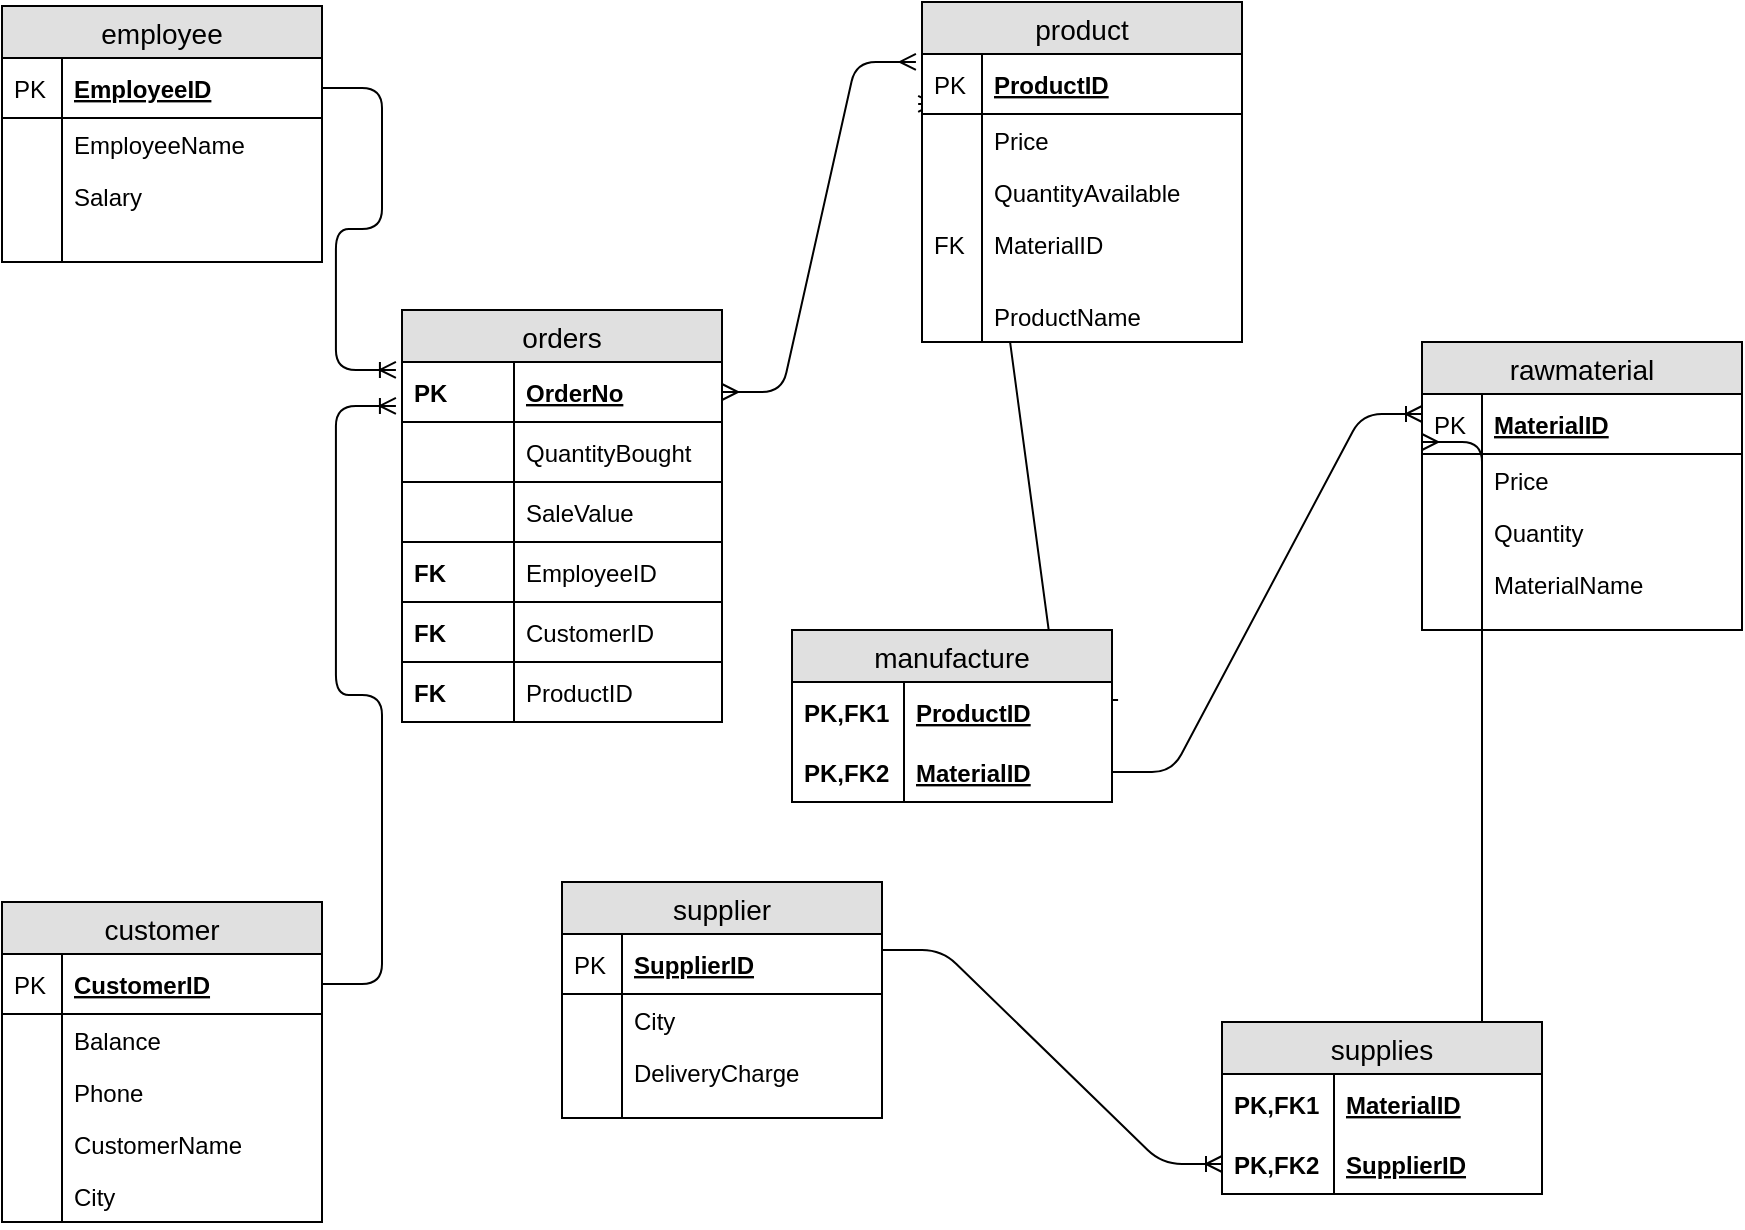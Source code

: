 <mxfile version="12.9.6" type="device"><diagram id="uD9Rf4A0t_KP9o5dCsFE" name="Page-1"><mxGraphModel dx="1038" dy="1652" grid="1" gridSize="10" guides="1" tooltips="1" connect="1" arrows="1" fold="1" page="1" pageScale="1" pageWidth="850" pageHeight="1100" math="0" shadow="0"><root><mxCell id="0"/><mxCell id="1" parent="0"/><mxCell id="gaAAFqohnEp9S6XGgNXa-100" value="" style="edgeStyle=entityRelationEdgeStyle;fontSize=12;html=1;endArrow=ERoneToMany;strokeWidth=1;exitX=1;exitY=0.5;exitDx=0;exitDy=0;entryX=-0.019;entryY=0.133;entryDx=0;entryDy=0;entryPerimeter=0;" parent="1" source="gaAAFqohnEp9S6XGgNXa-2" target="gaAAFqohnEp9S6XGgNXa-96" edge="1"><mxGeometry width="100" height="100" relative="1" as="geometry"><mxPoint x="30" y="273" as="sourcePoint"/><mxPoint x="160" y="211" as="targetPoint"/></mxGeometry></mxCell><mxCell id="gaAAFqohnEp9S6XGgNXa-101" value="" style="edgeStyle=entityRelationEdgeStyle;fontSize=12;html=1;endArrow=ERoneToMany;strokeWidth=1;entryX=-0.019;entryY=0.733;entryDx=0;entryDy=0;exitX=1;exitY=0.5;exitDx=0;exitDy=0;entryPerimeter=0;" parent="1" source="gaAAFqohnEp9S6XGgNXa-13" target="gaAAFqohnEp9S6XGgNXa-96" edge="1"><mxGeometry width="100" height="100" relative="1" as="geometry"><mxPoint x="50" y="366" as="sourcePoint"/><mxPoint x="160" y="241" as="targetPoint"/></mxGeometry></mxCell><mxCell id="gaAAFqohnEp9S6XGgNXa-12" value="customer" style="swimlane;fontStyle=0;childLayout=stackLayout;horizontal=1;startSize=26;fillColor=#e0e0e0;horizontalStack=0;resizeParent=1;resizeParentMax=0;resizeLast=0;collapsible=1;marginBottom=0;swimlaneFillColor=#ffffff;align=center;fontSize=14;" parent="1" vertex="1"><mxGeometry x="30" y="420" width="160" height="160" as="geometry"/></mxCell><mxCell id="gaAAFqohnEp9S6XGgNXa-13" value="CustomerID" style="shape=partialRectangle;top=0;left=0;right=0;bottom=1;align=left;verticalAlign=middle;fillColor=none;spacingLeft=34;spacingRight=4;overflow=hidden;rotatable=0;points=[[0,0.5],[1,0.5]];portConstraint=eastwest;dropTarget=0;fontStyle=5;fontSize=12;" parent="gaAAFqohnEp9S6XGgNXa-12" vertex="1"><mxGeometry y="26" width="160" height="30" as="geometry"/></mxCell><mxCell id="gaAAFqohnEp9S6XGgNXa-14" value="PK" style="shape=partialRectangle;top=0;left=0;bottom=0;fillColor=none;align=left;verticalAlign=middle;spacingLeft=4;spacingRight=4;overflow=hidden;rotatable=0;points=[];portConstraint=eastwest;part=1;fontSize=12;" parent="gaAAFqohnEp9S6XGgNXa-13" vertex="1" connectable="0"><mxGeometry width="30" height="30" as="geometry"/></mxCell><mxCell id="gaAAFqohnEp9S6XGgNXa-15" value="Balance" style="shape=partialRectangle;top=0;left=0;right=0;bottom=0;align=left;verticalAlign=top;fillColor=none;spacingLeft=34;spacingRight=4;overflow=hidden;rotatable=0;points=[[0,0.5],[1,0.5]];portConstraint=eastwest;dropTarget=0;fontSize=12;" parent="gaAAFqohnEp9S6XGgNXa-12" vertex="1"><mxGeometry y="56" width="160" height="26" as="geometry"/></mxCell><mxCell id="gaAAFqohnEp9S6XGgNXa-16" value="" style="shape=partialRectangle;top=0;left=0;bottom=0;fillColor=none;align=left;verticalAlign=top;spacingLeft=4;spacingRight=4;overflow=hidden;rotatable=0;points=[];portConstraint=eastwest;part=1;fontSize=12;" parent="gaAAFqohnEp9S6XGgNXa-15" vertex="1" connectable="0"><mxGeometry width="30" height="26" as="geometry"/></mxCell><mxCell id="gaAAFqohnEp9S6XGgNXa-17" value="Phone" style="shape=partialRectangle;top=0;left=0;right=0;bottom=0;align=left;verticalAlign=top;fillColor=none;spacingLeft=34;spacingRight=4;overflow=hidden;rotatable=0;points=[[0,0.5],[1,0.5]];portConstraint=eastwest;dropTarget=0;fontSize=12;" parent="gaAAFqohnEp9S6XGgNXa-12" vertex="1"><mxGeometry y="82" width="160" height="26" as="geometry"/></mxCell><mxCell id="gaAAFqohnEp9S6XGgNXa-18" value="" style="shape=partialRectangle;top=0;left=0;bottom=0;fillColor=none;align=left;verticalAlign=top;spacingLeft=4;spacingRight=4;overflow=hidden;rotatable=0;points=[];portConstraint=eastwest;part=1;fontSize=12;" parent="gaAAFqohnEp9S6XGgNXa-17" vertex="1" connectable="0"><mxGeometry width="30" height="26" as="geometry"/></mxCell><mxCell id="gaAAFqohnEp9S6XGgNXa-19" value="CustomerName" style="shape=partialRectangle;top=0;left=0;right=0;bottom=0;align=left;verticalAlign=top;fillColor=none;spacingLeft=34;spacingRight=4;overflow=hidden;rotatable=0;points=[[0,0.5],[1,0.5]];portConstraint=eastwest;dropTarget=0;fontSize=12;" parent="gaAAFqohnEp9S6XGgNXa-12" vertex="1"><mxGeometry y="108" width="160" height="26" as="geometry"/></mxCell><mxCell id="gaAAFqohnEp9S6XGgNXa-20" value="" style="shape=partialRectangle;top=0;left=0;bottom=0;fillColor=none;align=left;verticalAlign=top;spacingLeft=4;spacingRight=4;overflow=hidden;rotatable=0;points=[];portConstraint=eastwest;part=1;fontSize=12;" parent="gaAAFqohnEp9S6XGgNXa-19" vertex="1" connectable="0"><mxGeometry width="30" height="26" as="geometry"/></mxCell><mxCell id="gaAAFqohnEp9S6XGgNXa-21" value="City" style="shape=partialRectangle;top=0;left=0;right=0;bottom=0;align=left;verticalAlign=top;fillColor=none;spacingLeft=34;spacingRight=4;overflow=hidden;rotatable=0;points=[[0,0.5],[1,0.5]];portConstraint=eastwest;dropTarget=0;fontSize=12;" parent="gaAAFqohnEp9S6XGgNXa-12" vertex="1"><mxGeometry y="134" width="160" height="26" as="geometry"/></mxCell><mxCell id="gaAAFqohnEp9S6XGgNXa-22" value="" style="shape=partialRectangle;top=0;left=0;bottom=0;fillColor=none;align=left;verticalAlign=top;spacingLeft=4;spacingRight=4;overflow=hidden;rotatable=0;points=[];portConstraint=eastwest;part=1;fontSize=12;" parent="gaAAFqohnEp9S6XGgNXa-21" vertex="1" connectable="0"><mxGeometry width="30" height="26" as="geometry"/></mxCell><mxCell id="gaAAFqohnEp9S6XGgNXa-102" value="" style="edgeStyle=entityRelationEdgeStyle;fontSize=12;html=1;endArrow=ERmany;startArrow=ERmany;strokeWidth=1;entryX=-0.019;entryY=0.133;entryDx=0;entryDy=0;entryPerimeter=0;exitX=1;exitY=0.5;exitDx=0;exitDy=0;" parent="1" source="gaAAFqohnEp9S6XGgNXa-96" target="gaAAFqohnEp9S6XGgNXa-28" edge="1"><mxGeometry width="100" height="100" relative="1" as="geometry"><mxPoint x="270" y="220" as="sourcePoint"/><mxPoint x="370" y="120" as="targetPoint"/></mxGeometry></mxCell><mxCell id="gaAAFqohnEp9S6XGgNXa-104" value="" style="edgeStyle=entityRelationEdgeStyle;fontSize=12;html=1;endArrow=ERoneToMany;strokeWidth=1;entryX=-0.012;entryY=0.833;entryDx=0;entryDy=0;entryPerimeter=0;exitX=1.019;exitY=0.3;exitDx=0;exitDy=0;exitPerimeter=0;" parent="1" source="gaAAFqohnEp9S6XGgNXa-69" target="gaAAFqohnEp9S6XGgNXa-28" edge="1"><mxGeometry width="100" height="100" relative="1" as="geometry"><mxPoint x="570" y="270" as="sourcePoint"/><mxPoint x="478" y="-18" as="targetPoint"/></mxGeometry></mxCell><mxCell id="gaAAFqohnEp9S6XGgNXa-106" value="" style="edgeStyle=entityRelationEdgeStyle;fontSize=12;html=1;endArrow=ERoneToMany;strokeWidth=1;exitX=1;exitY=0.5;exitDx=0;exitDy=0;entryX=0;entryY=0.25;entryDx=0;entryDy=0;" parent="1" source="gaAAFqohnEp9S6XGgNXa-71" target="gaAAFqohnEp9S6XGgNXa-51" edge="1"><mxGeometry width="100" height="100" relative="1" as="geometry"><mxPoint x="640" y="294" as="sourcePoint"/><mxPoint x="740" y="194" as="targetPoint"/></mxGeometry></mxCell><mxCell id="gaAAFqohnEp9S6XGgNXa-51" value="rawmaterial" style="swimlane;fontStyle=0;childLayout=stackLayout;horizontal=1;startSize=26;fillColor=#e0e0e0;horizontalStack=0;resizeParent=1;resizeParentMax=0;resizeLast=0;collapsible=1;marginBottom=0;swimlaneFillColor=#ffffff;align=center;fontSize=14;" parent="1" vertex="1"><mxGeometry x="740" y="140" width="160" height="144" as="geometry"/></mxCell><mxCell id="gaAAFqohnEp9S6XGgNXa-52" value="MaterialID" style="shape=partialRectangle;top=0;left=0;right=0;bottom=1;align=left;verticalAlign=middle;fillColor=none;spacingLeft=34;spacingRight=4;overflow=hidden;rotatable=0;points=[[0,0.5],[1,0.5]];portConstraint=eastwest;dropTarget=0;fontStyle=5;fontSize=12;" parent="gaAAFqohnEp9S6XGgNXa-51" vertex="1"><mxGeometry y="26" width="160" height="30" as="geometry"/></mxCell><mxCell id="gaAAFqohnEp9S6XGgNXa-53" value="PK" style="shape=partialRectangle;top=0;left=0;bottom=0;fillColor=none;align=left;verticalAlign=middle;spacingLeft=4;spacingRight=4;overflow=hidden;rotatable=0;points=[];portConstraint=eastwest;part=1;fontSize=12;" parent="gaAAFqohnEp9S6XGgNXa-52" vertex="1" connectable="0"><mxGeometry width="30" height="30" as="geometry"/></mxCell><mxCell id="gaAAFqohnEp9S6XGgNXa-54" value="Price" style="shape=partialRectangle;top=0;left=0;right=0;bottom=0;align=left;verticalAlign=top;fillColor=none;spacingLeft=34;spacingRight=4;overflow=hidden;rotatable=0;points=[[0,0.5],[1,0.5]];portConstraint=eastwest;dropTarget=0;fontSize=12;" parent="gaAAFqohnEp9S6XGgNXa-51" vertex="1"><mxGeometry y="56" width="160" height="26" as="geometry"/></mxCell><mxCell id="gaAAFqohnEp9S6XGgNXa-55" value="" style="shape=partialRectangle;top=0;left=0;bottom=0;fillColor=none;align=left;verticalAlign=top;spacingLeft=4;spacingRight=4;overflow=hidden;rotatable=0;points=[];portConstraint=eastwest;part=1;fontSize=12;" parent="gaAAFqohnEp9S6XGgNXa-54" vertex="1" connectable="0"><mxGeometry width="30" height="26" as="geometry"/></mxCell><mxCell id="gaAAFqohnEp9S6XGgNXa-56" value="Quantity" style="shape=partialRectangle;top=0;left=0;right=0;bottom=0;align=left;verticalAlign=top;fillColor=none;spacingLeft=34;spacingRight=4;overflow=hidden;rotatable=0;points=[[0,0.5],[1,0.5]];portConstraint=eastwest;dropTarget=0;fontSize=12;" parent="gaAAFqohnEp9S6XGgNXa-51" vertex="1"><mxGeometry y="82" width="160" height="26" as="geometry"/></mxCell><mxCell id="gaAAFqohnEp9S6XGgNXa-57" value="" style="shape=partialRectangle;top=0;left=0;bottom=0;fillColor=none;align=left;verticalAlign=top;spacingLeft=4;spacingRight=4;overflow=hidden;rotatable=0;points=[];portConstraint=eastwest;part=1;fontSize=12;" parent="gaAAFqohnEp9S6XGgNXa-56" vertex="1" connectable="0"><mxGeometry width="30" height="26" as="geometry"/></mxCell><mxCell id="gaAAFqohnEp9S6XGgNXa-58" value="MaterialName" style="shape=partialRectangle;top=0;left=0;right=0;bottom=0;align=left;verticalAlign=top;fillColor=none;spacingLeft=34;spacingRight=4;overflow=hidden;rotatable=0;points=[[0,0.5],[1,0.5]];portConstraint=eastwest;dropTarget=0;fontSize=12;" parent="gaAAFqohnEp9S6XGgNXa-51" vertex="1"><mxGeometry y="108" width="160" height="26" as="geometry"/></mxCell><mxCell id="gaAAFqohnEp9S6XGgNXa-59" value="" style="shape=partialRectangle;top=0;left=0;bottom=0;fillColor=none;align=left;verticalAlign=top;spacingLeft=4;spacingRight=4;overflow=hidden;rotatable=0;points=[];portConstraint=eastwest;part=1;fontSize=12;" parent="gaAAFqohnEp9S6XGgNXa-58" vertex="1" connectable="0"><mxGeometry width="30" height="26" as="geometry"/></mxCell><mxCell id="gaAAFqohnEp9S6XGgNXa-60" value="" style="shape=partialRectangle;top=0;left=0;right=0;bottom=0;align=left;verticalAlign=top;fillColor=none;spacingLeft=34;spacingRight=4;overflow=hidden;rotatable=0;points=[[0,0.5],[1,0.5]];portConstraint=eastwest;dropTarget=0;fontSize=12;" parent="gaAAFqohnEp9S6XGgNXa-51" vertex="1"><mxGeometry y="134" width="160" height="10" as="geometry"/></mxCell><mxCell id="gaAAFqohnEp9S6XGgNXa-61" value="" style="shape=partialRectangle;top=0;left=0;bottom=0;fillColor=none;align=left;verticalAlign=top;spacingLeft=4;spacingRight=4;overflow=hidden;rotatable=0;points=[];portConstraint=eastwest;part=1;fontSize=12;" parent="gaAAFqohnEp9S6XGgNXa-60" vertex="1" connectable="0"><mxGeometry width="30" height="10" as="geometry"/></mxCell><mxCell id="gaAAFqohnEp9S6XGgNXa-107" value="" style="edgeStyle=entityRelationEdgeStyle;fontSize=12;html=1;endArrow=ERmany;startArrow=ERmany;strokeWidth=1;entryX=0;entryY=0.8;entryDx=0;entryDy=0;entryPerimeter=0;exitX=1;exitY=0.5;exitDx=0;exitDy=0;" parent="1" source="gaAAFqohnEp9S6XGgNXa-76" target="gaAAFqohnEp9S6XGgNXa-52" edge="1"><mxGeometry width="100" height="100" relative="1" as="geometry"><mxPoint x="430" y="440" as="sourcePoint"/><mxPoint x="740" y="200" as="targetPoint"/></mxGeometry></mxCell><mxCell id="gaAAFqohnEp9S6XGgNXa-40" value="supplier" style="swimlane;fontStyle=0;childLayout=stackLayout;horizontal=1;startSize=26;fillColor=#e0e0e0;horizontalStack=0;resizeParent=1;resizeParentMax=0;resizeLast=0;collapsible=1;marginBottom=0;swimlaneFillColor=#ffffff;align=center;fontSize=14;" parent="1" vertex="1"><mxGeometry x="310" y="410" width="160" height="118" as="geometry"/></mxCell><mxCell id="gaAAFqohnEp9S6XGgNXa-41" value="SupplierID" style="shape=partialRectangle;top=0;left=0;right=0;bottom=1;align=left;verticalAlign=middle;fillColor=none;spacingLeft=34;spacingRight=4;overflow=hidden;rotatable=0;points=[[0,0.5],[1,0.5]];portConstraint=eastwest;dropTarget=0;fontStyle=5;fontSize=12;" parent="gaAAFqohnEp9S6XGgNXa-40" vertex="1"><mxGeometry y="26" width="160" height="30" as="geometry"/></mxCell><mxCell id="gaAAFqohnEp9S6XGgNXa-42" value="PK" style="shape=partialRectangle;top=0;left=0;bottom=0;fillColor=none;align=left;verticalAlign=middle;spacingLeft=4;spacingRight=4;overflow=hidden;rotatable=0;points=[];portConstraint=eastwest;part=1;fontSize=12;" parent="gaAAFqohnEp9S6XGgNXa-41" vertex="1" connectable="0"><mxGeometry width="30" height="30" as="geometry"/></mxCell><mxCell id="gaAAFqohnEp9S6XGgNXa-43" value="City" style="shape=partialRectangle;top=0;left=0;right=0;bottom=0;align=left;verticalAlign=top;fillColor=none;spacingLeft=34;spacingRight=4;overflow=hidden;rotatable=0;points=[[0,0.5],[1,0.5]];portConstraint=eastwest;dropTarget=0;fontSize=12;" parent="gaAAFqohnEp9S6XGgNXa-40" vertex="1"><mxGeometry y="56" width="160" height="26" as="geometry"/></mxCell><mxCell id="gaAAFqohnEp9S6XGgNXa-44" value="" style="shape=partialRectangle;top=0;left=0;bottom=0;fillColor=none;align=left;verticalAlign=top;spacingLeft=4;spacingRight=4;overflow=hidden;rotatable=0;points=[];portConstraint=eastwest;part=1;fontSize=12;" parent="gaAAFqohnEp9S6XGgNXa-43" vertex="1" connectable="0"><mxGeometry width="30" height="26" as="geometry"/></mxCell><mxCell id="gaAAFqohnEp9S6XGgNXa-45" value="DeliveryCharge" style="shape=partialRectangle;top=0;left=0;right=0;bottom=0;align=left;verticalAlign=top;fillColor=none;spacingLeft=34;spacingRight=4;overflow=hidden;rotatable=0;points=[[0,0.5],[1,0.5]];portConstraint=eastwest;dropTarget=0;fontSize=12;" parent="gaAAFqohnEp9S6XGgNXa-40" vertex="1"><mxGeometry y="82" width="160" height="26" as="geometry"/></mxCell><mxCell id="gaAAFqohnEp9S6XGgNXa-46" value="" style="shape=partialRectangle;top=0;left=0;bottom=0;fillColor=none;align=left;verticalAlign=top;spacingLeft=4;spacingRight=4;overflow=hidden;rotatable=0;points=[];portConstraint=eastwest;part=1;fontSize=12;" parent="gaAAFqohnEp9S6XGgNXa-45" vertex="1" connectable="0"><mxGeometry width="30" height="26" as="geometry"/></mxCell><mxCell id="gaAAFqohnEp9S6XGgNXa-49" value="" style="shape=partialRectangle;top=0;left=0;right=0;bottom=0;align=left;verticalAlign=top;fillColor=none;spacingLeft=34;spacingRight=4;overflow=hidden;rotatable=0;points=[[0,0.5],[1,0.5]];portConstraint=eastwest;dropTarget=0;fontSize=12;" parent="gaAAFqohnEp9S6XGgNXa-40" vertex="1"><mxGeometry y="108" width="160" height="10" as="geometry"/></mxCell><mxCell id="gaAAFqohnEp9S6XGgNXa-50" value="" style="shape=partialRectangle;top=0;left=0;bottom=0;fillColor=none;align=left;verticalAlign=top;spacingLeft=4;spacingRight=4;overflow=hidden;rotatable=0;points=[];portConstraint=eastwest;part=1;fontSize=12;" parent="gaAAFqohnEp9S6XGgNXa-49" vertex="1" connectable="0"><mxGeometry width="30" height="10" as="geometry"/></mxCell><mxCell id="gaAAFqohnEp9S6XGgNXa-111" value="" style="edgeStyle=entityRelationEdgeStyle;fontSize=12;html=1;endArrow=ERoneToMany;strokeWidth=1;entryX=0;entryY=0.5;entryDx=0;entryDy=0;exitX=1;exitY=0.267;exitDx=0;exitDy=0;exitPerimeter=0;" parent="1" source="gaAAFqohnEp9S6XGgNXa-41" target="gaAAFqohnEp9S6XGgNXa-78" edge="1"><mxGeometry width="100" height="100" relative="1" as="geometry"><mxPoint x="430" y="440" as="sourcePoint"/><mxPoint x="530" y="340" as="targetPoint"/></mxGeometry></mxCell><mxCell id="gaAAFqohnEp9S6XGgNXa-1" value="employee" style="swimlane;fontStyle=0;childLayout=stackLayout;horizontal=1;startSize=26;fillColor=#e0e0e0;horizontalStack=0;resizeParent=1;resizeParentMax=0;resizeLast=0;collapsible=1;marginBottom=0;swimlaneFillColor=#ffffff;align=center;fontSize=14;" parent="1" vertex="1"><mxGeometry x="30" y="-28" width="160" height="128" as="geometry"/></mxCell><mxCell id="gaAAFqohnEp9S6XGgNXa-2" value="EmployeeID" style="shape=partialRectangle;top=0;left=0;right=0;bottom=1;align=left;verticalAlign=middle;fillColor=none;spacingLeft=34;spacingRight=4;overflow=hidden;rotatable=0;points=[[0,0.5],[1,0.5]];portConstraint=eastwest;dropTarget=0;fontStyle=5;fontSize=12;" parent="gaAAFqohnEp9S6XGgNXa-1" vertex="1"><mxGeometry y="26" width="160" height="30" as="geometry"/></mxCell><mxCell id="gaAAFqohnEp9S6XGgNXa-3" value="PK" style="shape=partialRectangle;top=0;left=0;bottom=0;fillColor=none;align=left;verticalAlign=middle;spacingLeft=4;spacingRight=4;overflow=hidden;rotatable=0;points=[];portConstraint=eastwest;part=1;fontSize=12;" parent="gaAAFqohnEp9S6XGgNXa-2" vertex="1" connectable="0"><mxGeometry width="30" height="30" as="geometry"/></mxCell><mxCell id="gaAAFqohnEp9S6XGgNXa-4" value="EmployeeName" style="shape=partialRectangle;top=0;left=0;right=0;bottom=0;align=left;verticalAlign=top;fillColor=none;spacingLeft=34;spacingRight=4;overflow=hidden;rotatable=0;points=[[0,0.5],[1,0.5]];portConstraint=eastwest;dropTarget=0;fontSize=12;" parent="gaAAFqohnEp9S6XGgNXa-1" vertex="1"><mxGeometry y="56" width="160" height="26" as="geometry"/></mxCell><mxCell id="gaAAFqohnEp9S6XGgNXa-5" value="" style="shape=partialRectangle;top=0;left=0;bottom=0;fillColor=none;align=left;verticalAlign=top;spacingLeft=4;spacingRight=4;overflow=hidden;rotatable=0;points=[];portConstraint=eastwest;part=1;fontSize=12;" parent="gaAAFqohnEp9S6XGgNXa-4" vertex="1" connectable="0"><mxGeometry width="30" height="26" as="geometry"/></mxCell><mxCell id="gaAAFqohnEp9S6XGgNXa-6" value="Salary" style="shape=partialRectangle;top=0;left=0;right=0;bottom=0;align=left;verticalAlign=top;fillColor=none;spacingLeft=34;spacingRight=4;overflow=hidden;rotatable=0;points=[[0,0.5],[1,0.5]];portConstraint=eastwest;dropTarget=0;fontSize=12;" parent="gaAAFqohnEp9S6XGgNXa-1" vertex="1"><mxGeometry y="82" width="160" height="26" as="geometry"/></mxCell><mxCell id="gaAAFqohnEp9S6XGgNXa-7" value="" style="shape=partialRectangle;top=0;left=0;bottom=0;fillColor=none;align=left;verticalAlign=top;spacingLeft=4;spacingRight=4;overflow=hidden;rotatable=0;points=[];portConstraint=eastwest;part=1;fontSize=12;" parent="gaAAFqohnEp9S6XGgNXa-6" vertex="1" connectable="0"><mxGeometry width="30" height="26" as="geometry"/></mxCell><mxCell id="gaAAFqohnEp9S6XGgNXa-10" value="" style="shape=partialRectangle;top=0;left=0;right=0;bottom=0;align=left;verticalAlign=top;fillColor=none;spacingLeft=34;spacingRight=4;overflow=hidden;rotatable=0;points=[[0,0.5],[1,0.5]];portConstraint=eastwest;dropTarget=0;fontSize=12;" parent="gaAAFqohnEp9S6XGgNXa-1" vertex="1"><mxGeometry y="108" width="160" height="10" as="geometry"/></mxCell><mxCell id="gaAAFqohnEp9S6XGgNXa-11" value="" style="shape=partialRectangle;top=0;left=0;bottom=0;fillColor=none;align=left;verticalAlign=top;spacingLeft=4;spacingRight=4;overflow=hidden;rotatable=0;points=[];portConstraint=eastwest;part=1;fontSize=12;" parent="gaAAFqohnEp9S6XGgNXa-10" vertex="1" connectable="0"><mxGeometry width="30" height="10" as="geometry"/></mxCell><mxCell id="gaAAFqohnEp9S6XGgNXa-25" value="" style="shape=partialRectangle;top=0;left=0;right=0;bottom=0;align=left;verticalAlign=top;fillColor=none;spacingLeft=34;spacingRight=4;overflow=hidden;rotatable=0;points=[[0,0.5],[1,0.5]];portConstraint=eastwest;dropTarget=0;fontSize=12;" parent="gaAAFqohnEp9S6XGgNXa-1" vertex="1"><mxGeometry y="118" width="160" height="10" as="geometry"/></mxCell><mxCell id="gaAAFqohnEp9S6XGgNXa-26" value="" style="shape=partialRectangle;top=0;left=0;bottom=0;fillColor=none;align=left;verticalAlign=top;spacingLeft=4;spacingRight=4;overflow=hidden;rotatable=0;points=[];portConstraint=eastwest;part=1;fontSize=12;" parent="gaAAFqohnEp9S6XGgNXa-25" vertex="1" connectable="0"><mxGeometry width="30" height="10" as="geometry"/></mxCell><mxCell id="gaAAFqohnEp9S6XGgNXa-75" value="supplies" style="swimlane;fontStyle=0;childLayout=stackLayout;horizontal=1;startSize=26;fillColor=#e0e0e0;horizontalStack=0;resizeParent=1;resizeParentMax=0;resizeLast=0;collapsible=1;marginBottom=0;swimlaneFillColor=#ffffff;align=center;fontSize=14;" parent="1" vertex="1"><mxGeometry x="640" y="480" width="160" height="86" as="geometry"/></mxCell><mxCell id="gaAAFqohnEp9S6XGgNXa-76" value="MaterialID" style="shape=partialRectangle;top=0;left=0;right=0;bottom=0;align=left;verticalAlign=middle;fillColor=none;spacingLeft=60;spacingRight=4;overflow=hidden;rotatable=0;points=[[0,0.5],[1,0.5]];portConstraint=eastwest;dropTarget=0;fontStyle=5;fontSize=12;" parent="gaAAFqohnEp9S6XGgNXa-75" vertex="1"><mxGeometry y="26" width="160" height="30" as="geometry"/></mxCell><mxCell id="gaAAFqohnEp9S6XGgNXa-77" value="PK,FK1" style="shape=partialRectangle;fontStyle=1;top=0;left=0;bottom=0;fillColor=none;align=left;verticalAlign=middle;spacingLeft=4;spacingRight=4;overflow=hidden;rotatable=0;points=[];portConstraint=eastwest;part=1;fontSize=12;" parent="gaAAFqohnEp9S6XGgNXa-76" vertex="1" connectable="0"><mxGeometry width="56" height="30" as="geometry"/></mxCell><mxCell id="gaAAFqohnEp9S6XGgNXa-78" value="SupplierID" style="shape=partialRectangle;top=0;left=0;right=0;bottom=1;align=left;verticalAlign=middle;fillColor=none;spacingLeft=60;spacingRight=4;overflow=hidden;rotatable=0;points=[[0,0.5],[1,0.5]];portConstraint=eastwest;dropTarget=0;fontStyle=5;fontSize=12;" parent="gaAAFqohnEp9S6XGgNXa-75" vertex="1"><mxGeometry y="56" width="160" height="30" as="geometry"/></mxCell><mxCell id="gaAAFqohnEp9S6XGgNXa-79" value="PK,FK2" style="shape=partialRectangle;fontStyle=1;top=0;left=0;bottom=0;fillColor=none;align=left;verticalAlign=middle;spacingLeft=4;spacingRight=4;overflow=hidden;rotatable=0;points=[];portConstraint=eastwest;part=1;fontSize=12;" parent="gaAAFqohnEp9S6XGgNXa-78" vertex="1" connectable="0"><mxGeometry width="56" height="30" as="geometry"/></mxCell><mxCell id="gaAAFqohnEp9S6XGgNXa-27" value="product" style="swimlane;fontStyle=0;childLayout=stackLayout;horizontal=1;startSize=26;fillColor=#e0e0e0;horizontalStack=0;resizeParent=1;resizeParentMax=0;resizeLast=0;collapsible=1;marginBottom=0;swimlaneFillColor=#ffffff;align=center;fontSize=14;" parent="1" vertex="1"><mxGeometry x="490" y="-30" width="160" height="170" as="geometry"/></mxCell><mxCell id="gaAAFqohnEp9S6XGgNXa-28" value="ProductID" style="shape=partialRectangle;top=0;left=0;right=0;bottom=1;align=left;verticalAlign=middle;fillColor=none;spacingLeft=34;spacingRight=4;overflow=hidden;rotatable=0;points=[[0,0.5],[1,0.5]];portConstraint=eastwest;dropTarget=0;fontStyle=5;fontSize=12;" parent="gaAAFqohnEp9S6XGgNXa-27" vertex="1"><mxGeometry y="26" width="160" height="30" as="geometry"/></mxCell><mxCell id="gaAAFqohnEp9S6XGgNXa-29" value="PK" style="shape=partialRectangle;top=0;left=0;bottom=0;fillColor=none;align=left;verticalAlign=middle;spacingLeft=4;spacingRight=4;overflow=hidden;rotatable=0;points=[];portConstraint=eastwest;part=1;fontSize=12;" parent="gaAAFqohnEp9S6XGgNXa-28" vertex="1" connectable="0"><mxGeometry width="30" height="30" as="geometry"/></mxCell><mxCell id="gaAAFqohnEp9S6XGgNXa-30" value="Price" style="shape=partialRectangle;top=0;left=0;right=0;bottom=0;align=left;verticalAlign=top;fillColor=none;spacingLeft=34;spacingRight=4;overflow=hidden;rotatable=0;points=[[0,0.5],[1,0.5]];portConstraint=eastwest;dropTarget=0;fontSize=12;" parent="gaAAFqohnEp9S6XGgNXa-27" vertex="1"><mxGeometry y="56" width="160" height="26" as="geometry"/></mxCell><mxCell id="gaAAFqohnEp9S6XGgNXa-31" value="" style="shape=partialRectangle;top=0;left=0;bottom=0;fillColor=none;align=left;verticalAlign=top;spacingLeft=4;spacingRight=4;overflow=hidden;rotatable=0;points=[];portConstraint=eastwest;part=1;fontSize=12;" parent="gaAAFqohnEp9S6XGgNXa-30" vertex="1" connectable="0"><mxGeometry width="30" height="26" as="geometry"/></mxCell><mxCell id="gaAAFqohnEp9S6XGgNXa-32" value="QuantityAvailable" style="shape=partialRectangle;top=0;left=0;right=0;bottom=0;align=left;verticalAlign=top;fillColor=none;spacingLeft=34;spacingRight=4;overflow=hidden;rotatable=0;points=[[0,0.5],[1,0.5]];portConstraint=eastwest;dropTarget=0;fontSize=12;" parent="gaAAFqohnEp9S6XGgNXa-27" vertex="1"><mxGeometry y="82" width="160" height="26" as="geometry"/></mxCell><mxCell id="gaAAFqohnEp9S6XGgNXa-33" value="" style="shape=partialRectangle;top=0;left=0;bottom=0;fillColor=none;align=left;verticalAlign=top;spacingLeft=4;spacingRight=4;overflow=hidden;rotatable=0;points=[];portConstraint=eastwest;part=1;fontSize=12;" parent="gaAAFqohnEp9S6XGgNXa-32" vertex="1" connectable="0"><mxGeometry width="30" height="26" as="geometry"/></mxCell><mxCell id="gaAAFqohnEp9S6XGgNXa-34" value="MaterialID" style="shape=partialRectangle;top=0;left=0;right=0;bottom=0;align=left;verticalAlign=top;fillColor=none;spacingLeft=34;spacingRight=4;overflow=hidden;rotatable=0;points=[[0,0.5],[1,0.5]];portConstraint=eastwest;dropTarget=0;fontSize=12;" parent="gaAAFqohnEp9S6XGgNXa-27" vertex="1"><mxGeometry y="108" width="160" height="26" as="geometry"/></mxCell><mxCell id="gaAAFqohnEp9S6XGgNXa-35" value="FK" style="shape=partialRectangle;top=0;left=0;bottom=0;fillColor=none;align=left;verticalAlign=top;spacingLeft=4;spacingRight=4;overflow=hidden;rotatable=0;points=[];portConstraint=eastwest;part=1;fontSize=12;" parent="gaAAFqohnEp9S6XGgNXa-34" vertex="1" connectable="0"><mxGeometry width="30" height="26" as="geometry"/></mxCell><mxCell id="gaAAFqohnEp9S6XGgNXa-36" value="" style="shape=partialRectangle;top=0;left=0;right=0;bottom=0;align=left;verticalAlign=top;fillColor=none;spacingLeft=34;spacingRight=4;overflow=hidden;rotatable=0;points=[[0,0.5],[1,0.5]];portConstraint=eastwest;dropTarget=0;fontSize=12;" parent="gaAAFqohnEp9S6XGgNXa-27" vertex="1"><mxGeometry y="134" width="160" height="10" as="geometry"/></mxCell><mxCell id="gaAAFqohnEp9S6XGgNXa-37" value="" style="shape=partialRectangle;top=0;left=0;bottom=0;fillColor=none;align=left;verticalAlign=top;spacingLeft=4;spacingRight=4;overflow=hidden;rotatable=0;points=[];portConstraint=eastwest;part=1;fontSize=12;" parent="gaAAFqohnEp9S6XGgNXa-36" vertex="1" connectable="0"><mxGeometry width="30" height="10" as="geometry"/></mxCell><mxCell id="gaAAFqohnEp9S6XGgNXa-38" value="ProductName" style="shape=partialRectangle;top=0;left=0;right=0;bottom=0;align=left;verticalAlign=top;fillColor=none;spacingLeft=34;spacingRight=4;overflow=hidden;rotatable=0;points=[[0,0.5],[1,0.5]];portConstraint=eastwest;dropTarget=0;fontSize=12;" parent="gaAAFqohnEp9S6XGgNXa-27" vertex="1"><mxGeometry y="144" width="160" height="26" as="geometry"/></mxCell><mxCell id="gaAAFqohnEp9S6XGgNXa-39" value="" style="shape=partialRectangle;top=0;left=0;bottom=0;fillColor=none;align=left;verticalAlign=top;spacingLeft=4;spacingRight=4;overflow=hidden;rotatable=0;points=[];portConstraint=eastwest;part=1;fontSize=12;" parent="gaAAFqohnEp9S6XGgNXa-38" vertex="1" connectable="0"><mxGeometry width="30" height="26" as="geometry"/></mxCell><mxCell id="gaAAFqohnEp9S6XGgNXa-82" value="orders" style="swimlane;fontStyle=0;childLayout=stackLayout;horizontal=1;startSize=26;fillColor=#e0e0e0;horizontalStack=0;resizeParent=1;resizeParentMax=0;resizeLast=0;collapsible=1;marginBottom=0;swimlaneFillColor=#ffffff;align=center;fontSize=14;" parent="1" vertex="1"><mxGeometry x="230" y="124" width="160" height="206" as="geometry"/></mxCell><mxCell id="gaAAFqohnEp9S6XGgNXa-96" value="OrderNo" style="shape=partialRectangle;top=0;left=0;right=0;bottom=1;align=left;verticalAlign=middle;fillColor=none;spacingLeft=60;spacingRight=4;overflow=hidden;rotatable=0;points=[[0,0.5],[1,0.5]];portConstraint=eastwest;dropTarget=0;fontStyle=5;fontSize=12;" parent="gaAAFqohnEp9S6XGgNXa-82" vertex="1"><mxGeometry y="26" width="160" height="30" as="geometry"/></mxCell><mxCell id="gaAAFqohnEp9S6XGgNXa-97" value="PK" style="shape=partialRectangle;fontStyle=1;top=0;left=0;bottom=0;fillColor=none;align=left;verticalAlign=middle;spacingLeft=4;spacingRight=4;overflow=hidden;rotatable=0;points=[];portConstraint=eastwest;part=1;fontSize=12;" parent="gaAAFqohnEp9S6XGgNXa-96" vertex="1" connectable="0"><mxGeometry width="56" height="30" as="geometry"/></mxCell><mxCell id="gaAAFqohnEp9S6XGgNXa-98" value="QuantityBought" style="shape=partialRectangle;top=0;left=0;right=0;bottom=1;align=left;verticalAlign=middle;fillColor=none;spacingLeft=60;spacingRight=4;overflow=hidden;rotatable=0;points=[[0,0.5],[1,0.5]];portConstraint=eastwest;dropTarget=0;fontStyle=0;fontSize=12;" parent="gaAAFqohnEp9S6XGgNXa-82" vertex="1"><mxGeometry y="56" width="160" height="30" as="geometry"/></mxCell><mxCell id="gaAAFqohnEp9S6XGgNXa-99" value="" style="shape=partialRectangle;fontStyle=1;top=0;left=0;bottom=0;fillColor=none;align=left;verticalAlign=middle;spacingLeft=4;spacingRight=4;overflow=hidden;rotatable=0;points=[];portConstraint=eastwest;part=1;fontSize=12;" parent="gaAAFqohnEp9S6XGgNXa-98" vertex="1" connectable="0"><mxGeometry width="56" height="30" as="geometry"/></mxCell><mxCell id="WZxzutJ3SDgraSYTlHmj-1" value="SaleValue" style="shape=partialRectangle;top=0;left=0;right=0;bottom=1;align=left;verticalAlign=middle;fillColor=none;spacingLeft=60;spacingRight=4;overflow=hidden;rotatable=0;points=[[0,0.5],[1,0.5]];portConstraint=eastwest;dropTarget=0;fontStyle=0;fontSize=12;" parent="gaAAFqohnEp9S6XGgNXa-82" vertex="1"><mxGeometry y="86" width="160" height="30" as="geometry"/></mxCell><mxCell id="WZxzutJ3SDgraSYTlHmj-2" value="" style="shape=partialRectangle;fontStyle=1;top=0;left=0;bottom=0;fillColor=none;align=left;verticalAlign=middle;spacingLeft=4;spacingRight=4;overflow=hidden;rotatable=0;points=[];portConstraint=eastwest;part=1;fontSize=12;" parent="WZxzutJ3SDgraSYTlHmj-1" vertex="1" connectable="0"><mxGeometry width="56" height="30" as="geometry"/></mxCell><mxCell id="WZxzutJ3SDgraSYTlHmj-3" value="EmployeeID" style="shape=partialRectangle;top=0;left=0;right=0;bottom=1;align=left;verticalAlign=middle;fillColor=none;spacingLeft=60;spacingRight=4;overflow=hidden;rotatable=0;points=[[0,0.5],[1,0.5]];portConstraint=eastwest;dropTarget=0;fontStyle=0;fontSize=12;" parent="gaAAFqohnEp9S6XGgNXa-82" vertex="1"><mxGeometry y="116" width="160" height="30" as="geometry"/></mxCell><mxCell id="WZxzutJ3SDgraSYTlHmj-4" value="FK" style="shape=partialRectangle;fontStyle=1;top=0;left=0;bottom=0;fillColor=none;align=left;verticalAlign=middle;spacingLeft=4;spacingRight=4;overflow=hidden;rotatable=0;points=[];portConstraint=eastwest;part=1;fontSize=12;" parent="WZxzutJ3SDgraSYTlHmj-3" vertex="1" connectable="0"><mxGeometry width="56" height="30" as="geometry"/></mxCell><mxCell id="WZxzutJ3SDgraSYTlHmj-5" value="CustomerID" style="shape=partialRectangle;top=0;left=0;right=0;bottom=1;align=left;verticalAlign=middle;fillColor=none;spacingLeft=60;spacingRight=4;overflow=hidden;rotatable=0;points=[[0,0.5],[1,0.5]];portConstraint=eastwest;dropTarget=0;fontStyle=0;fontSize=12;" parent="gaAAFqohnEp9S6XGgNXa-82" vertex="1"><mxGeometry y="146" width="160" height="30" as="geometry"/></mxCell><mxCell id="WZxzutJ3SDgraSYTlHmj-6" value="FK" style="shape=partialRectangle;fontStyle=1;top=0;left=0;bottom=0;fillColor=none;align=left;verticalAlign=middle;spacingLeft=4;spacingRight=4;overflow=hidden;rotatable=0;points=[];portConstraint=eastwest;part=1;fontSize=12;" parent="WZxzutJ3SDgraSYTlHmj-5" vertex="1" connectable="0"><mxGeometry width="56" height="30" as="geometry"/></mxCell><mxCell id="omawzOf2qCXQf_pwmStD-3" value="ProductID" style="shape=partialRectangle;top=0;left=0;right=0;bottom=1;align=left;verticalAlign=middle;fillColor=none;spacingLeft=60;spacingRight=4;overflow=hidden;rotatable=0;points=[[0,0.5],[1,0.5]];portConstraint=eastwest;dropTarget=0;fontStyle=0;fontSize=12;" vertex="1" parent="gaAAFqohnEp9S6XGgNXa-82"><mxGeometry y="176" width="160" height="30" as="geometry"/></mxCell><mxCell id="omawzOf2qCXQf_pwmStD-4" value="FK" style="shape=partialRectangle;fontStyle=1;top=0;left=0;bottom=0;fillColor=none;align=left;verticalAlign=middle;spacingLeft=4;spacingRight=4;overflow=hidden;rotatable=0;points=[];portConstraint=eastwest;part=1;fontSize=12;" vertex="1" connectable="0" parent="omawzOf2qCXQf_pwmStD-3"><mxGeometry width="56" height="30" as="geometry"/></mxCell><mxCell id="gaAAFqohnEp9S6XGgNXa-68" value="manufacture" style="swimlane;fontStyle=0;childLayout=stackLayout;horizontal=1;startSize=26;fillColor=#e0e0e0;horizontalStack=0;resizeParent=1;resizeParentMax=0;resizeLast=0;collapsible=1;marginBottom=0;swimlaneFillColor=#ffffff;align=center;fontSize=14;" parent="1" vertex="1"><mxGeometry x="425" y="284" width="160" height="86" as="geometry"/></mxCell><mxCell id="gaAAFqohnEp9S6XGgNXa-69" value="ProductID" style="shape=partialRectangle;top=0;left=0;right=0;bottom=0;align=left;verticalAlign=middle;fillColor=none;spacingLeft=60;spacingRight=4;overflow=hidden;rotatable=0;points=[[0,0.5],[1,0.5]];portConstraint=eastwest;dropTarget=0;fontStyle=5;fontSize=12;" parent="gaAAFqohnEp9S6XGgNXa-68" vertex="1"><mxGeometry y="26" width="160" height="30" as="geometry"/></mxCell><mxCell id="gaAAFqohnEp9S6XGgNXa-70" value="PK,FK1" style="shape=partialRectangle;fontStyle=1;top=0;left=0;bottom=0;fillColor=none;align=left;verticalAlign=middle;spacingLeft=4;spacingRight=4;overflow=hidden;rotatable=0;points=[];portConstraint=eastwest;part=1;fontSize=12;" parent="gaAAFqohnEp9S6XGgNXa-69" vertex="1" connectable="0"><mxGeometry width="56" height="30" as="geometry"/></mxCell><mxCell id="gaAAFqohnEp9S6XGgNXa-71" value="MaterialID" style="shape=partialRectangle;top=0;left=0;right=0;bottom=1;align=left;verticalAlign=middle;fillColor=none;spacingLeft=60;spacingRight=4;overflow=hidden;rotatable=0;points=[[0,0.5],[1,0.5]];portConstraint=eastwest;dropTarget=0;fontStyle=5;fontSize=12;" parent="gaAAFqohnEp9S6XGgNXa-68" vertex="1"><mxGeometry y="56" width="160" height="30" as="geometry"/></mxCell><mxCell id="gaAAFqohnEp9S6XGgNXa-72" value="PK,FK2" style="shape=partialRectangle;fontStyle=1;top=0;left=0;bottom=0;fillColor=none;align=left;verticalAlign=middle;spacingLeft=4;spacingRight=4;overflow=hidden;rotatable=0;points=[];portConstraint=eastwest;part=1;fontSize=12;" parent="gaAAFqohnEp9S6XGgNXa-71" vertex="1" connectable="0"><mxGeometry width="56" height="30" as="geometry"/></mxCell></root></mxGraphModel></diagram></mxfile>